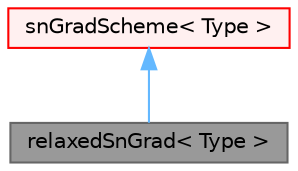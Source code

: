 digraph "relaxedSnGrad&lt; Type &gt;"
{
 // LATEX_PDF_SIZE
  bgcolor="transparent";
  edge [fontname=Helvetica,fontsize=10,labelfontname=Helvetica,labelfontsize=10];
  node [fontname=Helvetica,fontsize=10,shape=box,height=0.2,width=0.4];
  Node1 [id="Node000001",label="relaxedSnGrad\< Type \>",height=0.2,width=0.4,color="gray40", fillcolor="grey60", style="filled", fontcolor="black",tooltip="Surface gradient scheme with under-/over-relaxed full or limited explicit non-orthogonal correction."];
  Node2 -> Node1 [id="edge1_Node000001_Node000002",dir="back",color="steelblue1",style="solid",tooltip=" "];
  Node2 [id="Node000002",label="snGradScheme\< Type \>",height=0.2,width=0.4,color="red", fillcolor="#FFF0F0", style="filled",URL="$classFoam_1_1fv_1_1snGradScheme.html",tooltip="Abstract base class for runtime selected snGrad surface normal gradient schemes."];
}
